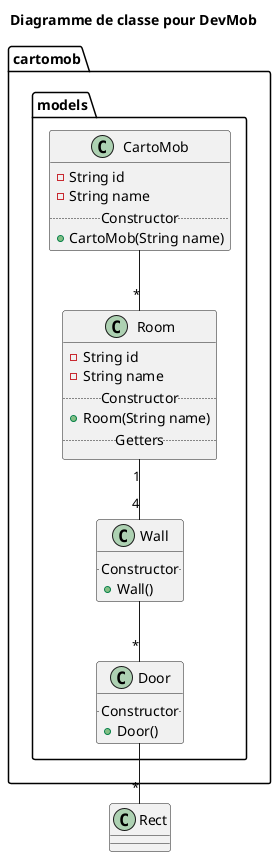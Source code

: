@startuml

title Diagramme de classe pour DevMob

package cartomob {
    package models {
        class CartoMob {
            - String id
            - String name
            ..Constructor..
            + CartoMob(String name)
        }

        class Room {
            - String id
            - String name
            ..Constructor..
            + Room(String name)
            ..Getters..
        }

        class Wall {
            ..Constructor..
            + Wall()
        }

        class Door {
            ..Constructor..
            + Door()
        }
    }
}

CartoMob --"*" Room
Room "1"--"4" Wall
Wall --"*" Door
Door --"*" Rect

@enduml